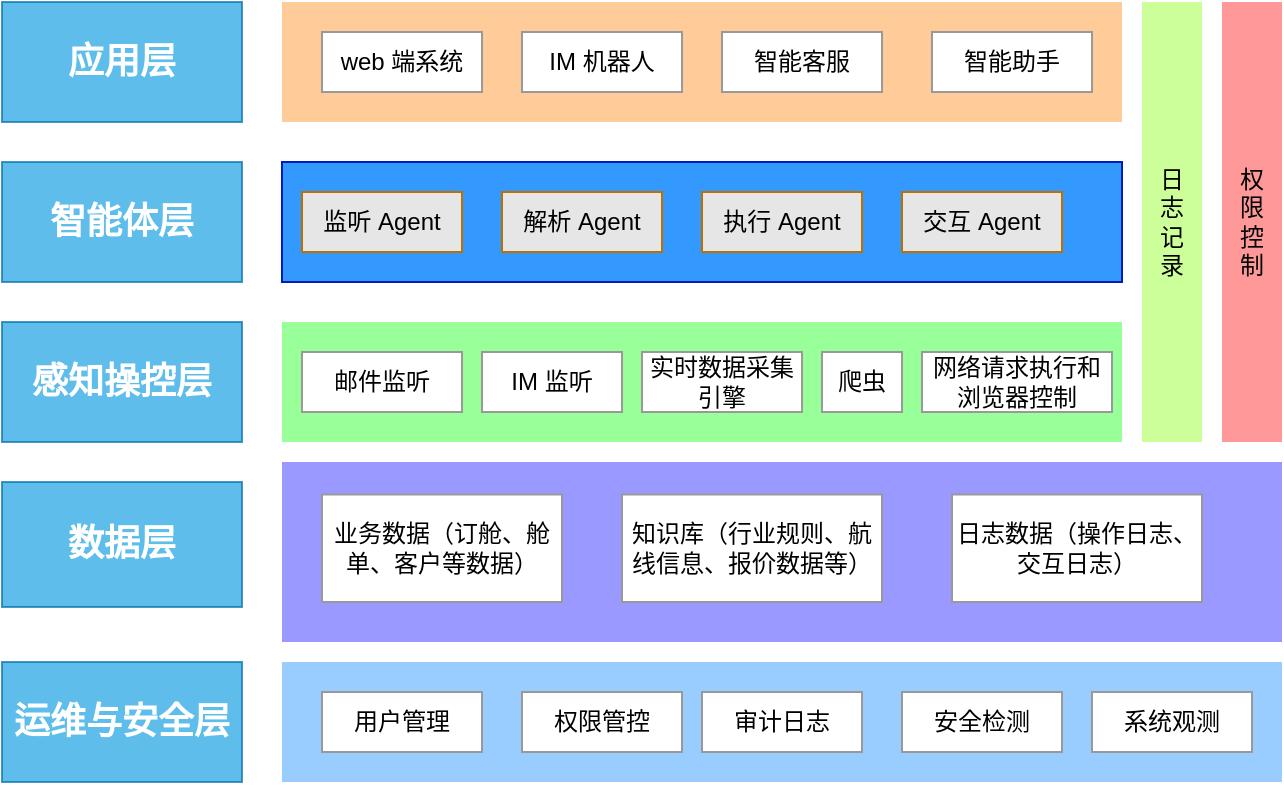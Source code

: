 <mxfile version="28.1.2">
  <diagram name="第 1 页" id="pEG7h32jlnKeyy4cNqiu">
    <mxGraphModel dx="1018" dy="567" grid="1" gridSize="10" guides="1" tooltips="1" connect="1" arrows="1" fold="1" page="1" pageScale="1" pageWidth="827" pageHeight="1169" math="0" shadow="0">
      <root>
        <mxCell id="0" />
        <mxCell id="1" parent="0" />
        <mxCell id="6E2KvNUZ2C0LuXFtCPE--1" value="&lt;font size=&quot;1&quot; style=&quot;&quot; face=&quot;Noto Sans Simplified Chinese&quot;&gt;&lt;b style=&quot;font-size: 18px;&quot;&gt;感知操控层&lt;/b&gt;&lt;/font&gt;" style="rounded=0;whiteSpace=wrap;html=1;opacity=70;fillColor=#1ba1e2;fontColor=#ffffff;strokeColor=#006EAF;" vertex="1" parent="1">
          <mxGeometry x="210" y="270" width="120" height="60" as="geometry" />
        </mxCell>
        <mxCell id="6E2KvNUZ2C0LuXFtCPE--2" value="&lt;font size=&quot;1&quot; style=&quot;&quot; face=&quot;Noto Sans Simplified Chinese&quot;&gt;&lt;b style=&quot;font-size: 18px;&quot;&gt;数据层&lt;/b&gt;&lt;/font&gt;" style="rounded=0;whiteSpace=wrap;html=1;opacity=70;fillColor=#1ba1e2;fontColor=#ffffff;strokeColor=#006EAF;" vertex="1" parent="1">
          <mxGeometry x="210" y="350" width="120" height="62.5" as="geometry" />
        </mxCell>
        <mxCell id="6E2KvNUZ2C0LuXFtCPE--3" value="&lt;font size=&quot;1&quot; face=&quot;Noto Sans Simplified Chinese&quot;&gt;&lt;b style=&quot;font-size: 18px;&quot;&gt;运维与安全层&lt;/b&gt;&lt;/font&gt;" style="rounded=0;whiteSpace=wrap;html=1;opacity=70;fillColor=#1ba1e2;strokeColor=#006EAF;fontColor=#ffffff;" vertex="1" parent="1">
          <mxGeometry x="210" y="440" width="120" height="60" as="geometry" />
        </mxCell>
        <mxCell id="6E2KvNUZ2C0LuXFtCPE--4" value="&lt;font size=&quot;1&quot; face=&quot;Noto Sans Simplified Chinese&quot;&gt;&lt;b style=&quot;font-size: 18px;&quot;&gt;应用层&lt;/b&gt;&lt;/font&gt;" style="rounded=0;whiteSpace=wrap;html=1;opacity=70;strokeColor=#006EAF;fillColor=#1ba1e2;fontColor=#ffffff;" vertex="1" parent="1">
          <mxGeometry x="210" y="110" width="120" height="60" as="geometry" />
        </mxCell>
        <mxCell id="6E2KvNUZ2C0LuXFtCPE--5" value="&lt;font size=&quot;1&quot; style=&quot;&quot; face=&quot;Noto Sans Simplified Chinese&quot;&gt;&lt;b style=&quot;font-size: 18px;&quot;&gt;智能体层&lt;/b&gt;&lt;/font&gt;" style="rounded=0;whiteSpace=wrap;html=1;gradientDirection=south;opacity=70;fillColor=#1ba1e2;fontColor=#ffffff;strokeColor=#006EAF;" vertex="1" parent="1">
          <mxGeometry x="210" y="190" width="120" height="60" as="geometry" />
        </mxCell>
        <mxCell id="6E2KvNUZ2C0LuXFtCPE--6" value="" style="rounded=0;whiteSpace=wrap;html=1;fillColor=#3399FF;strokeColor=#001DBC;fontColor=#ffffff;" vertex="1" parent="1">
          <mxGeometry x="350" y="190" width="420" height="60" as="geometry" />
        </mxCell>
        <mxCell id="6E2KvNUZ2C0LuXFtCPE--7" value="监听 Agent" style="rounded=0;whiteSpace=wrap;html=1;strokeWidth=1;strokeColor=#BD7000;fillColor=#E6E6E6;fontColor=#000000;" vertex="1" parent="1">
          <mxGeometry x="360" y="205" width="80" height="30" as="geometry" />
        </mxCell>
        <mxCell id="6E2KvNUZ2C0LuXFtCPE--8" value="解析 Agent" style="rounded=0;whiteSpace=wrap;html=1;strokeColor=#BD7000;fillColor=#E6E6E6;fontColor=#000000;" vertex="1" parent="1">
          <mxGeometry x="460" y="205" width="80" height="30" as="geometry" />
        </mxCell>
        <mxCell id="6E2KvNUZ2C0LuXFtCPE--9" value="执行 Agent" style="rounded=0;whiteSpace=wrap;html=1;strokeColor=#BD7000;fillColor=#E6E6E6;fontColor=#000000;" vertex="1" parent="1">
          <mxGeometry x="560" y="205" width="80" height="30" as="geometry" />
        </mxCell>
        <mxCell id="6E2KvNUZ2C0LuXFtCPE--10" value="交互 Agent" style="rounded=0;whiteSpace=wrap;html=1;strokeColor=#BD7000;fillColor=#E6E6E6;fontColor=#000000;" vertex="1" parent="1">
          <mxGeometry x="660" y="205" width="80" height="30" as="geometry" />
        </mxCell>
        <mxCell id="6E2KvNUZ2C0LuXFtCPE--11" style="edgeStyle=orthogonalEdgeStyle;rounded=0;orthogonalLoop=1;jettySize=auto;html=1;exitX=0.5;exitY=1;exitDx=0;exitDy=0;" edge="1" parent="1" source="6E2KvNUZ2C0LuXFtCPE--10" target="6E2KvNUZ2C0LuXFtCPE--10">
          <mxGeometry relative="1" as="geometry" />
        </mxCell>
        <mxCell id="6E2KvNUZ2C0LuXFtCPE--12" value="" style="rounded=0;whiteSpace=wrap;html=1;fillColor=#9999FF;strokeColor=none;" vertex="1" parent="1">
          <mxGeometry x="350" y="340" width="500" height="90" as="geometry" />
        </mxCell>
        <mxCell id="6E2KvNUZ2C0LuXFtCPE--13" value="知识库（行业规则、航线信息、报价数据等）" style="rounded=0;whiteSpace=wrap;html=1;strokeColor=#999999;" vertex="1" parent="1">
          <mxGeometry x="520" y="356.25" width="130" height="53.75" as="geometry" />
        </mxCell>
        <mxCell id="6E2KvNUZ2C0LuXFtCPE--14" value="业务数据&lt;span style=&quot;background-color: initial;&quot;&gt;（订舱、舱单、客户等数据）&lt;/span&gt;" style="rounded=0;whiteSpace=wrap;html=1;strokeWidth=1;strokeColor=#999999;" vertex="1" parent="1">
          <mxGeometry x="370" y="356.25" width="120" height="53.75" as="geometry" />
        </mxCell>
        <mxCell id="6E2KvNUZ2C0LuXFtCPE--15" value="日志数据（操作日志、交互日志）" style="rounded=0;whiteSpace=wrap;html=1;strokeWidth=1;strokeColor=#999999;" vertex="1" parent="1">
          <mxGeometry x="685" y="356.25" width="125" height="53.75" as="geometry" />
        </mxCell>
        <mxCell id="6E2KvNUZ2C0LuXFtCPE--16" value="" style="rounded=0;whiteSpace=wrap;html=1;fillColor=#99FF99;strokeColor=none;" vertex="1" parent="1">
          <mxGeometry x="350" y="270" width="420" height="60" as="geometry" />
        </mxCell>
        <mxCell id="6E2KvNUZ2C0LuXFtCPE--17" value="邮件监听" style="rounded=0;whiteSpace=wrap;html=1;strokeWidth=1;strokeColor=#999999;" vertex="1" parent="1">
          <mxGeometry x="360" y="285" width="80" height="30" as="geometry" />
        </mxCell>
        <mxCell id="6E2KvNUZ2C0LuXFtCPE--18" value="IM 监听" style="rounded=0;whiteSpace=wrap;html=1;strokeWidth=1;strokeColor=#999999;" vertex="1" parent="1">
          <mxGeometry x="450" y="285" width="70" height="30" as="geometry" />
        </mxCell>
        <mxCell id="6E2KvNUZ2C0LuXFtCPE--19" value="实时数据采集引擎" style="rounded=0;whiteSpace=wrap;html=1;strokeWidth=1;strokeColor=#999999;" vertex="1" parent="1">
          <mxGeometry x="530" y="285" width="80" height="30" as="geometry" />
        </mxCell>
        <mxCell id="6E2KvNUZ2C0LuXFtCPE--20" value="网络请求执行和浏览器控制" style="rounded=0;whiteSpace=wrap;html=1;strokeWidth=1;strokeColor=#999999;" vertex="1" parent="1">
          <mxGeometry x="670" y="285" width="95" height="30" as="geometry" />
        </mxCell>
        <mxCell id="6E2KvNUZ2C0LuXFtCPE--21" value="爬虫" style="rounded=0;whiteSpace=wrap;html=1;strokeWidth=1;strokeColor=#999999;" vertex="1" parent="1">
          <mxGeometry x="620" y="285" width="40" height="30" as="geometry" />
        </mxCell>
        <mxCell id="6E2KvNUZ2C0LuXFtCPE--22" value="&lt;font face=&quot;Noto Sans Simplified Chinese&quot;&gt;日&lt;/font&gt;&lt;div&gt;&lt;font face=&quot;Noto Sans Simplified Chinese&quot;&gt;志&lt;/font&gt;&lt;/div&gt;&lt;div&gt;&lt;font face=&quot;Noto Sans Simplified Chinese&quot;&gt;记&lt;/font&gt;&lt;/div&gt;&lt;div&gt;&lt;font face=&quot;Noto Sans Simplified Chinese&quot;&gt;录&lt;/font&gt;&lt;/div&gt;" style="rounded=0;whiteSpace=wrap;html=1;fillColor=#CCFF99;strokeColor=none;" vertex="1" parent="1">
          <mxGeometry x="780" y="110" width="30" height="220" as="geometry" />
        </mxCell>
        <mxCell id="6E2KvNUZ2C0LuXFtCPE--23" value="&lt;font face=&quot;Noto Sans Simplified Chinese&quot;&gt;权&lt;/font&gt;&lt;div&gt;&lt;font face=&quot;Noto Sans Simplified Chinese&quot;&gt;限&lt;/font&gt;&lt;/div&gt;&lt;div&gt;&lt;font face=&quot;Noto Sans Simplified Chinese&quot;&gt;控&lt;/font&gt;&lt;div&gt;&lt;font face=&quot;Noto Sans Simplified Chinese&quot;&gt;制&lt;/font&gt;&lt;/div&gt;&lt;/div&gt;" style="rounded=0;whiteSpace=wrap;html=1;fillColor=#FF9999;strokeColor=none;" vertex="1" parent="1">
          <mxGeometry x="820" y="110" width="30" height="220" as="geometry" />
        </mxCell>
        <mxCell id="6E2KvNUZ2C0LuXFtCPE--24" value="" style="rounded=0;whiteSpace=wrap;html=1;fillColor=#99CCFF;strokeColor=none;" vertex="1" parent="1">
          <mxGeometry x="350" y="440" width="500" height="60" as="geometry" />
        </mxCell>
        <mxCell id="6E2KvNUZ2C0LuXFtCPE--25" value="用户管理" style="rounded=0;whiteSpace=wrap;html=1;strokeWidth=1;strokeColor=#999999;" vertex="1" parent="1">
          <mxGeometry x="370" y="455" width="80" height="30" as="geometry" />
        </mxCell>
        <mxCell id="6E2KvNUZ2C0LuXFtCPE--26" value="权限管控&lt;span style=&quot;color: rgba(0, 0, 0, 0); font-family: monospace; font-size: 0px; text-align: start; text-wrap-mode: nowrap;&quot;&gt;%3CmxGraphModel%3E%3Croot%3E%3CmxCell%20id%3D%220%22%2F%3E%3CmxCell%20id%3D%221%22%20parent%3D%220%22%2F%3E%3CmxCell%20id%3D%222%22%20value%3D%22%E7%94%A8%E6%88%B7%E7%AE%A1%E7%90%86%22%20style%3D%22rounded%3D0%3BwhiteSpace%3Dwrap%3Bhtml%3D1%3BstrokeWidth%3D1%3BstrokeColor%3D%23999999%3B%22%20vertex%3D%221%22%20parent%3D%221%22%3E%3CmxGeometry%20x%3D%22370%22%20y%3D%22455%22%20width%3D%2280%22%20height%3D%2230%22%20as%3D%22geometry%22%2F%3E%3C%2FmxCell%3E%3C%2Froot%3E%3C%2FmxGraphModel%03E&lt;/span&gt;" style="rounded=0;whiteSpace=wrap;html=1;strokeWidth=1;strokeColor=#999999;" vertex="1" parent="1">
          <mxGeometry x="470" y="455" width="80" height="30" as="geometry" />
        </mxCell>
        <mxCell id="6E2KvNUZ2C0LuXFtCPE--27" value="审计日志" style="rounded=0;whiteSpace=wrap;html=1;strokeWidth=1;strokeColor=#999999;" vertex="1" parent="1">
          <mxGeometry x="560" y="455" width="80" height="30" as="geometry" />
        </mxCell>
        <mxCell id="6E2KvNUZ2C0LuXFtCPE--28" value="安全检测" style="rounded=0;whiteSpace=wrap;html=1;strokeWidth=1;strokeColor=#999999;" vertex="1" parent="1">
          <mxGeometry x="660" y="455" width="80" height="30" as="geometry" />
        </mxCell>
        <mxCell id="6E2KvNUZ2C0LuXFtCPE--29" value="系统观测" style="rounded=0;whiteSpace=wrap;html=1;strokeWidth=1;strokeColor=#999999;" vertex="1" parent="1">
          <mxGeometry x="755" y="455" width="80" height="30" as="geometry" />
        </mxCell>
        <mxCell id="6E2KvNUZ2C0LuXFtCPE--30" value="" style="rounded=0;whiteSpace=wrap;html=1;fillColor=#FFCC99;strokeColor=none;" vertex="1" parent="1">
          <mxGeometry x="350" y="110" width="420" height="60" as="geometry" />
        </mxCell>
        <mxCell id="6E2KvNUZ2C0LuXFtCPE--31" value="web 端系统" style="rounded=0;whiteSpace=wrap;html=1;strokeWidth=1;strokeColor=#999999;" vertex="1" parent="1">
          <mxGeometry x="370" y="125" width="80" height="30" as="geometry" />
        </mxCell>
        <mxCell id="6E2KvNUZ2C0LuXFtCPE--32" value="IM 机器人" style="rounded=0;whiteSpace=wrap;html=1;strokeWidth=1;strokeColor=#999999;" vertex="1" parent="1">
          <mxGeometry x="470" y="125" width="80" height="30" as="geometry" />
        </mxCell>
        <mxCell id="6E2KvNUZ2C0LuXFtCPE--33" value="智能客服" style="rounded=0;whiteSpace=wrap;html=1;strokeWidth=1;strokeColor=#999999;" vertex="1" parent="1">
          <mxGeometry x="570" y="125" width="80" height="30" as="geometry" />
        </mxCell>
        <mxCell id="6E2KvNUZ2C0LuXFtCPE--34" value="智能助手" style="rounded=0;whiteSpace=wrap;html=1;strokeWidth=1;strokeColor=#999999;" vertex="1" parent="1">
          <mxGeometry x="675" y="125" width="80" height="30" as="geometry" />
        </mxCell>
      </root>
    </mxGraphModel>
  </diagram>
</mxfile>
